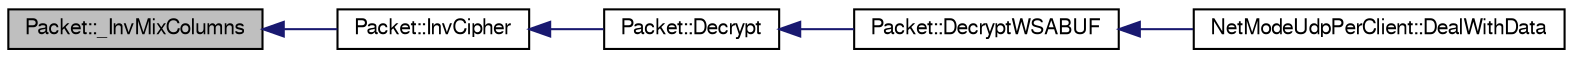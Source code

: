 digraph G
{
  edge [fontname="FreeSans",fontsize="10",labelfontname="FreeSans",labelfontsize="10"];
  node [fontname="FreeSans",fontsize="10",shape=record];
  rankdir=LR;
  Node1 [label="Packet::_InvMixColumns",height=0.2,width=0.4,color="black", fillcolor="grey75", style="filled" fontcolor="black"];
  Node1 -> Node2 [dir=back,color="midnightblue",fontsize="10",style="solid",fontname="FreeSans"];
  Node2 [label="Packet::InvCipher",height=0.2,width=0.4,color="black", fillcolor="white", style="filled",URL="$class_packet.html#a9d0ad6ff35f95af7aa0decf12f8904da"];
  Node2 -> Node3 [dir=back,color="midnightblue",fontsize="10",style="solid",fontname="FreeSans"];
  Node3 [label="Packet::Decrypt",height=0.2,width=0.4,color="black", fillcolor="white", style="filled",URL="$class_packet.html#a56f824d4224a1f4520bce1cb14a1a538"];
  Node3 -> Node4 [dir=back,color="midnightblue",fontsize="10",style="solid",fontname="FreeSans"];
  Node4 [label="Packet::DecryptWSABUF",height=0.2,width=0.4,color="black", fillcolor="white", style="filled",URL="$class_packet.html#a6cd17437529a0a364d200687fb815244"];
  Node4 -> Node5 [dir=back,color="midnightblue",fontsize="10",style="solid",fontname="FreeSans"];
  Node5 [label="NetModeUdpPerClient::DealWithData",height=0.2,width=0.4,color="black", fillcolor="white", style="filled",URL="$class_net_mode_udp_per_client.html#a0b24c708977c6a561fa5a2ce9d0f8dde"];
}
